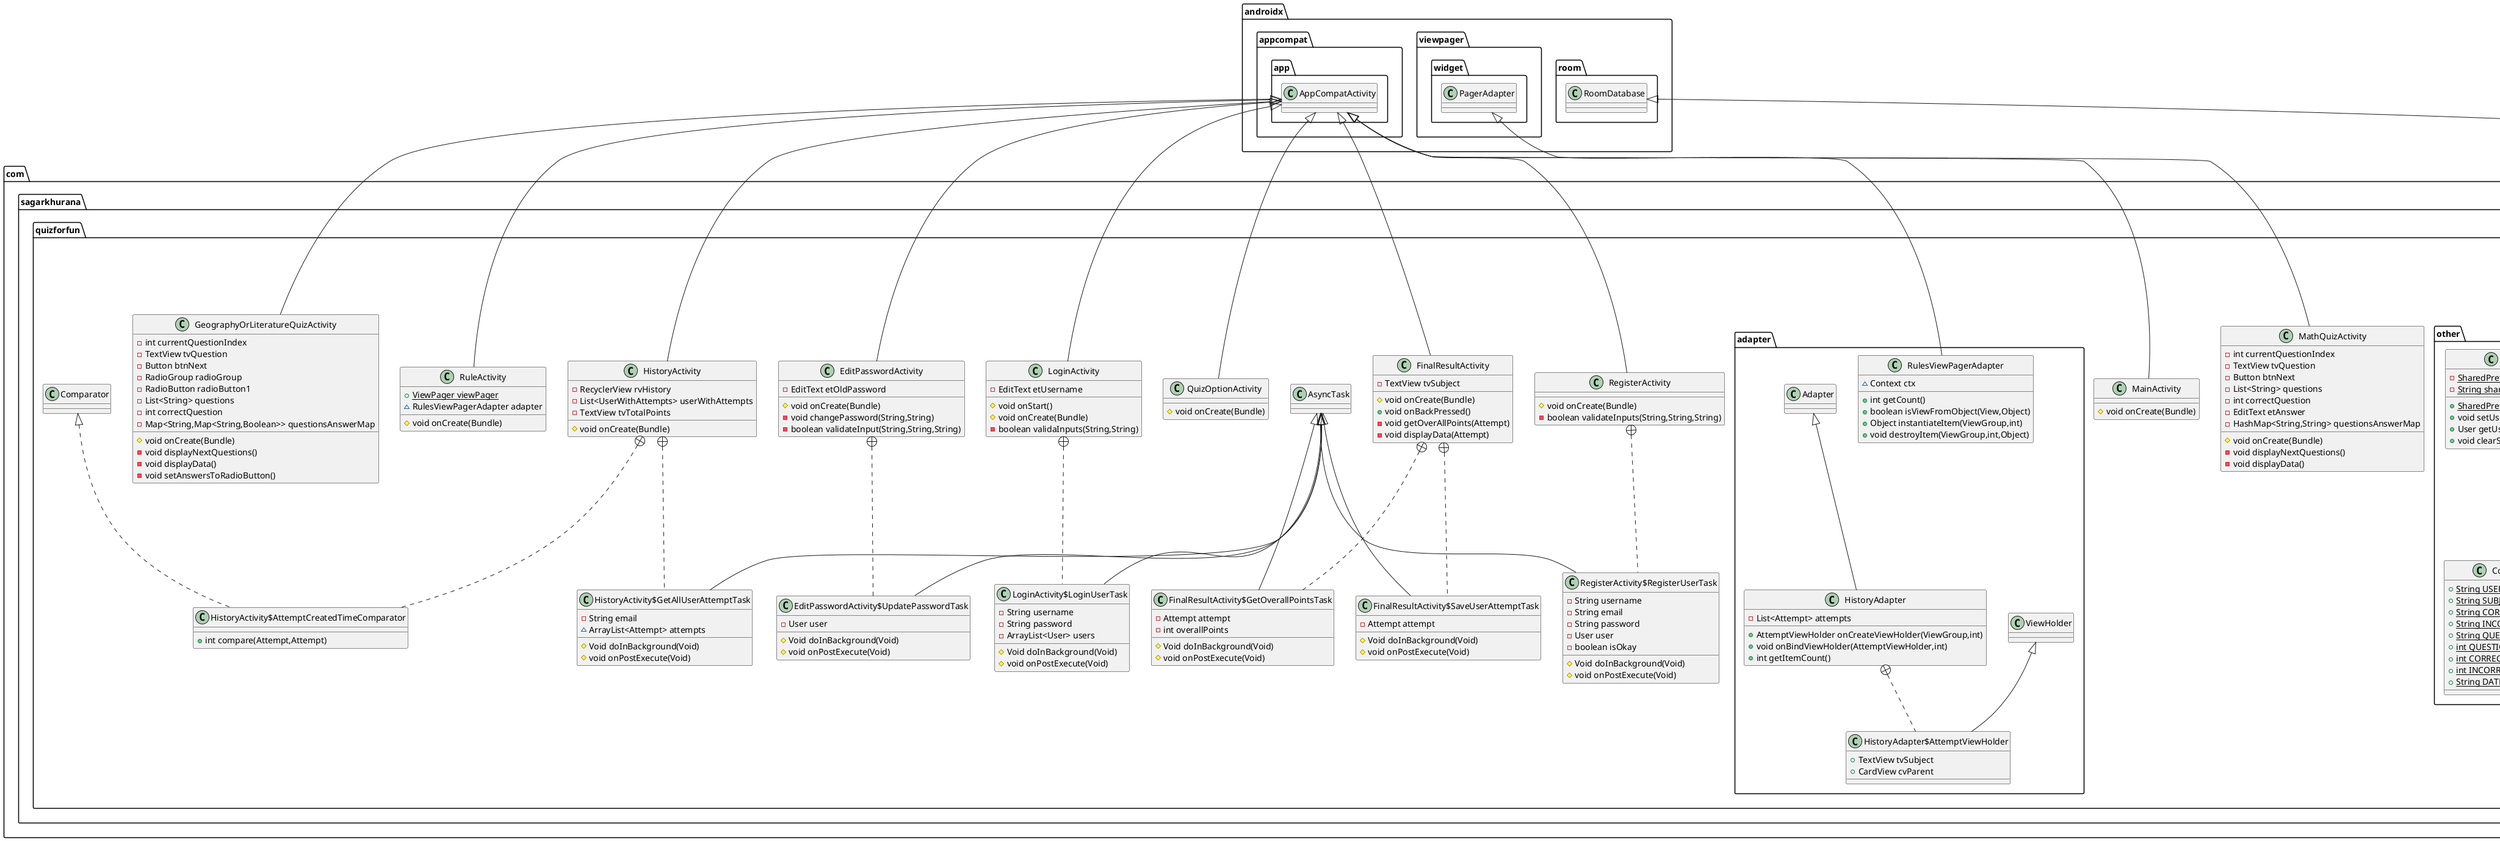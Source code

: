 @startuml
class com.sagarkhurana.quizforfun.EditPasswordActivity {
- EditText etOldPassword
# void onCreate(Bundle)
- void changePassword(String,String)
- boolean validateInput(String,String,String)
}
class com.sagarkhurana.quizforfun.EditPasswordActivity$UpdatePasswordTask {
- User user
# Void doInBackground(Void)
# void onPostExecute(Void)
}
class com.sagarkhurana.quizforfun.HistoryActivity {
- RecyclerView rvHistory
- List<UserWithAttempts> userWithAttempts
- TextView tvTotalPoints
# void onCreate(Bundle)
}
class com.sagarkhurana.quizforfun.HistoryActivity$GetAllUserAttemptTask {
- String email
~ ArrayList<Attempt> attempts
# Void doInBackground(Void)
# void onPostExecute(Void)
}
class com.sagarkhurana.quizforfun.HistoryActivity$AttemptCreatedTimeComparator {
+ int compare(Attempt,Attempt)
}
class com.sagarkhurana.quizforfun.RegisterActivity {
# void onCreate(Bundle)
- boolean validateInputs(String,String,String)
}
class com.sagarkhurana.quizforfun.RegisterActivity$RegisterUserTask {
- String username
- String email
- String password
- User user
- boolean isOkay
# Void doInBackground(Void)
# void onPostExecute(Void)
}
abstract class com.sagarkhurana.quizforfun.data.UserDatabase {
+ {abstract}UserDao userDao()
}
class com.sagarkhurana.quizforfun.MathQuizActivity {
- int currentQuestionIndex
- TextView tvQuestion
- Button btnNext
- List<String> questions
- int correctQuestion
- EditText etAnswer
- HashMap<String,String> questionsAnswerMap
# void onCreate(Bundle)
- void displayNextQuestions()
- void displayData()
}
class com.sagarkhurana.quizforfun.data.UserWithAttempts {
- User user
- Attempt attempt
+ {static} Creator<UserWithAttempts> CREATOR
+ void writeToParcel(Parcel,int)
+ int describeContents()
+ User getUser()
+ Attempt getAttempt()
}
class com.sagarkhurana.quizforfun.data.Attempt {
- long createdTime
- String subject
- int correct
- int incorrect
- int earned
- String email
- int overallPoints
+ {static} Creator<Attempt> CREATOR
+ void setOverallPoints(int)
+ long getCreatedTime()
+ String getSubject()
+ int getCorrect()
+ int getIncorrect()
+ int getEarned()
+ String getEmail()
+ int getOverallPoints()
+ {static} Creator<Attempt> getCREATOR()
+ void writeToParcel(Parcel,int)
+ int describeContents()
}
class com.sagarkhurana.quizforfun.data.UserDatabaseClient {
- {static} String DB_NAME
- {static} UserDatabase instance
+ {static} UserDatabase getInstance(Context)
+ UserDatabase getUserDatabase()
}
class com.sagarkhurana.quizforfun.other.SharedPref {
- {static} SharedPref instance
- {static} String sharedPreferencesName
+ {static} SharedPref getInstance()
+ void setUser(Context,User)
+ User getUser(Context)
+ void clearSharedPref(Context)
}
class com.sagarkhurana.quizforfun.other.Convertor {
~ String fromList(List<Attempt>)
~ List<Attempt> toList(String)
}
class com.sagarkhurana.quizforfun.adapter.RulesViewPagerAdapter {
~ Context ctx
+ int getCount()
+ boolean isViewFromObject(View,Object)
+ Object instantiateItem(ViewGroup,int)
+ void destroyItem(ViewGroup,int,Object)
}
class com.sagarkhurana.quizforfun.FinalResultActivity {
- TextView tvSubject
# void onCreate(Bundle)
+ void onBackPressed()
- void getOverAllPoints(Attempt)
- void displayData(Attempt)
}
class com.sagarkhurana.quizforfun.FinalResultActivity$GetOverallPointsTask {
- Attempt attempt
- int overallPoints
# Void doInBackground(Void)
# void onPostExecute(Void)
}
class com.sagarkhurana.quizforfun.FinalResultActivity$SaveUserAttemptTask {
- Attempt attempt
# Void doInBackground(Void)
# void onPostExecute(Void)
}
class com.sagarkhurana.quizforfun.MainActivity {
# void onCreate(Bundle)
}
class com.sagarkhurana.quizforfun.LoginActivity {
- EditText etUsername
# void onStart()
# void onCreate(Bundle)
- boolean validaInputs(String,String)
}
class com.sagarkhurana.quizforfun.LoginActivity$LoginUserTask {
- String username
- String password
- ArrayList<User> users
# Void doInBackground(Void)
# void onPostExecute(Void)
}
interface com.sagarkhurana.quizforfun.data.UserDao {
~ void insertUser(User)
~ void insertAttempt(Attempt)
~ void updateUser(User)
~ List<User> observeAllUser()
~ void deleteUser(User)
~ List<Attempt> getUserAndAttemptsWithSameEmail(String)
~ int getOverAllPoints(String)
}
class com.sagarkhurana.quizforfun.other.Constants {
+ {static} String USER
+ {static} String SUBJECT
+ {static} String CORRECT
+ {static} String INCORRECT
+ {static} String QUESTIONS
+ {static} int QUESTION_SHOWING
+ {static} int CORRECT_POINT
+ {static} int INCORRECT_POINT
+ {static} String DATE_FORMAT
}
class com.sagarkhurana.quizforfun.RuleActivity {
+ {static} ViewPager viewPager
~ RulesViewPagerAdapter adapter
# void onCreate(Bundle)
}
class com.sagarkhurana.quizforfun.GeographyOrLiteratureQuizActivity {
- int currentQuestionIndex
- TextView tvQuestion
- Button btnNext
- RadioGroup radioGroup
- RadioButton radioButton1
- List<String> questions
- int correctQuestion
- Map<String,Map<String,Boolean>> questionsAnswerMap
# void onCreate(Bundle)
- void displayNextQuestions()
- void displayData()
- void setAnswersToRadioButton()
}
class com.sagarkhurana.quizforfun.other.Utils {
+ {static} boolean isValidEmail(CharSequence)
+ {static} String formatDate(long)
+ {static} Map<String,String> getMathQuestions()
+ {static} Map<String,String> getRandomMathQuestions(int)
+ {static} Map<String,Map<String,Boolean>> getLiteratureQuestions()
+ {static} Map<String,Map<String,Boolean>> getGeographyQuestions()
+ {static} Map<String,Map<String,Boolean>> getRandomLiteratureAndGeographyQuestions(Context,String,int)
}
class com.sagarkhurana.quizforfun.adapter.HistoryAdapter {
- List<Attempt> attempts
+ AttemptViewHolder onCreateViewHolder(ViewGroup,int)
+ void onBindViewHolder(AttemptViewHolder,int)
+ int getItemCount()
}
class com.sagarkhurana.quizforfun.adapter.HistoryAdapter$AttemptViewHolder {
+ TextView tvSubject
+ CardView cvParent
}
class com.sagarkhurana.quizforfun.data.User {
- String username
- String email
- String password
+ {static} Creator<User> CREATOR
+ void setPassword(String)
+ String getUsername()
+ String getEmail()
+ String getPassword()
+ {static} Creator<User> getCREATOR()
+ void writeToParcel(Parcel,int)
+ int describeContents()
}
class com.sagarkhurana.quizforfun.QuizOptionActivity {
# void onCreate(Bundle)
}


androidx.appcompat.app.AppCompatActivity <|-- com.sagarkhurana.quizforfun.EditPasswordActivity
com.sagarkhurana.quizforfun.EditPasswordActivity +.. com.sagarkhurana.quizforfun.EditPasswordActivity$UpdatePasswordTask
com.sagarkhurana.quizforfun.AsyncTask <|-- com.sagarkhurana.quizforfun.EditPasswordActivity$UpdatePasswordTask
androidx.appcompat.app.AppCompatActivity <|-- com.sagarkhurana.quizforfun.HistoryActivity
com.sagarkhurana.quizforfun.HistoryActivity +.. com.sagarkhurana.quizforfun.HistoryActivity$GetAllUserAttemptTask
com.sagarkhurana.quizforfun.AsyncTask <|-- com.sagarkhurana.quizforfun.HistoryActivity$GetAllUserAttemptTask
com.sagarkhurana.quizforfun.HistoryActivity +.. com.sagarkhurana.quizforfun.HistoryActivity$AttemptCreatedTimeComparator
com.sagarkhurana.quizforfun.Comparator <|.. com.sagarkhurana.quizforfun.HistoryActivity$AttemptCreatedTimeComparator
androidx.appcompat.app.AppCompatActivity <|-- com.sagarkhurana.quizforfun.RegisterActivity
com.sagarkhurana.quizforfun.RegisterActivity +.. com.sagarkhurana.quizforfun.RegisterActivity$RegisterUserTask
com.sagarkhurana.quizforfun.AsyncTask <|-- com.sagarkhurana.quizforfun.RegisterActivity$RegisterUserTask
androidx.room.RoomDatabase <|-- com.sagarkhurana.quizforfun.data.UserDatabase
androidx.appcompat.app.AppCompatActivity <|-- com.sagarkhurana.quizforfun.MathQuizActivity
android.os.Parcelable <|.. com.sagarkhurana.quizforfun.data.UserWithAttempts
android.os.Parcelable <|.. com.sagarkhurana.quizforfun.data.Attempt
androidx.viewpager.widget.PagerAdapter <|-- com.sagarkhurana.quizforfun.adapter.RulesViewPagerAdapter
androidx.appcompat.app.AppCompatActivity <|-- com.sagarkhurana.quizforfun.FinalResultActivity
com.sagarkhurana.quizforfun.FinalResultActivity +.. com.sagarkhurana.quizforfun.FinalResultActivity$GetOverallPointsTask
com.sagarkhurana.quizforfun.AsyncTask <|-- com.sagarkhurana.quizforfun.FinalResultActivity$GetOverallPointsTask
com.sagarkhurana.quizforfun.FinalResultActivity +.. com.sagarkhurana.quizforfun.FinalResultActivity$SaveUserAttemptTask
com.sagarkhurana.quizforfun.AsyncTask <|-- com.sagarkhurana.quizforfun.FinalResultActivity$SaveUserAttemptTask
androidx.appcompat.app.AppCompatActivity <|-- com.sagarkhurana.quizforfun.MainActivity
androidx.appcompat.app.AppCompatActivity <|-- com.sagarkhurana.quizforfun.LoginActivity
com.sagarkhurana.quizforfun.LoginActivity +.. com.sagarkhurana.quizforfun.LoginActivity$LoginUserTask
com.sagarkhurana.quizforfun.AsyncTask <|-- com.sagarkhurana.quizforfun.LoginActivity$LoginUserTask
androidx.appcompat.app.AppCompatActivity <|-- com.sagarkhurana.quizforfun.RuleActivity
androidx.appcompat.app.AppCompatActivity <|-- com.sagarkhurana.quizforfun.GeographyOrLiteratureQuizActivity
com.sagarkhurana.quizforfun.adapter.Adapter <|-- com.sagarkhurana.quizforfun.adapter.HistoryAdapter
com.sagarkhurana.quizforfun.adapter.HistoryAdapter +.. com.sagarkhurana.quizforfun.adapter.HistoryAdapter$AttemptViewHolder
com.sagarkhurana.quizforfun.adapter.ViewHolder <|-- com.sagarkhurana.quizforfun.adapter.HistoryAdapter$AttemptViewHolder
android.os.Parcelable <|.. com.sagarkhurana.quizforfun.data.User
androidx.appcompat.app.AppCompatActivity <|-- com.sagarkhurana.quizforfun.QuizOptionActivity
@enduml